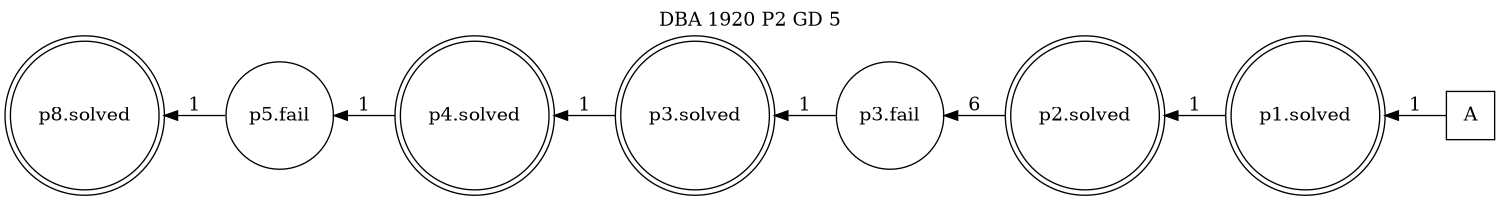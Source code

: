 digraph DBA_1920_P2_GD_5 {
labelloc="tl"
label= " DBA 1920 P2 GD 5 "
rankdir="RL";
graph [ size=" 10 , 10 !"]

"A" [shape="square" label="A"]
"p1.solved" [shape="doublecircle" label="p1.solved"]
"p2.solved" [shape="doublecircle" label="p2.solved"]
"p3.fail" [shape="circle" label="p3.fail"]
"p3.solved" [shape="doublecircle" label="p3.solved"]
"p4.solved" [shape="doublecircle" label="p4.solved"]
"p5.fail" [shape="circle" label="p5.fail"]
"p8.solved" [shape="doublecircle" label="p8.solved"]
"A" -> "p1.solved" [ label=1]
"p1.solved" -> "p2.solved" [ label=1]
"p2.solved" -> "p3.fail" [ label=6]
"p3.fail" -> "p3.solved" [ label=1]
"p3.solved" -> "p4.solved" [ label=1]
"p4.solved" -> "p5.fail" [ label=1]
"p5.fail" -> "p8.solved" [ label=1]
}
